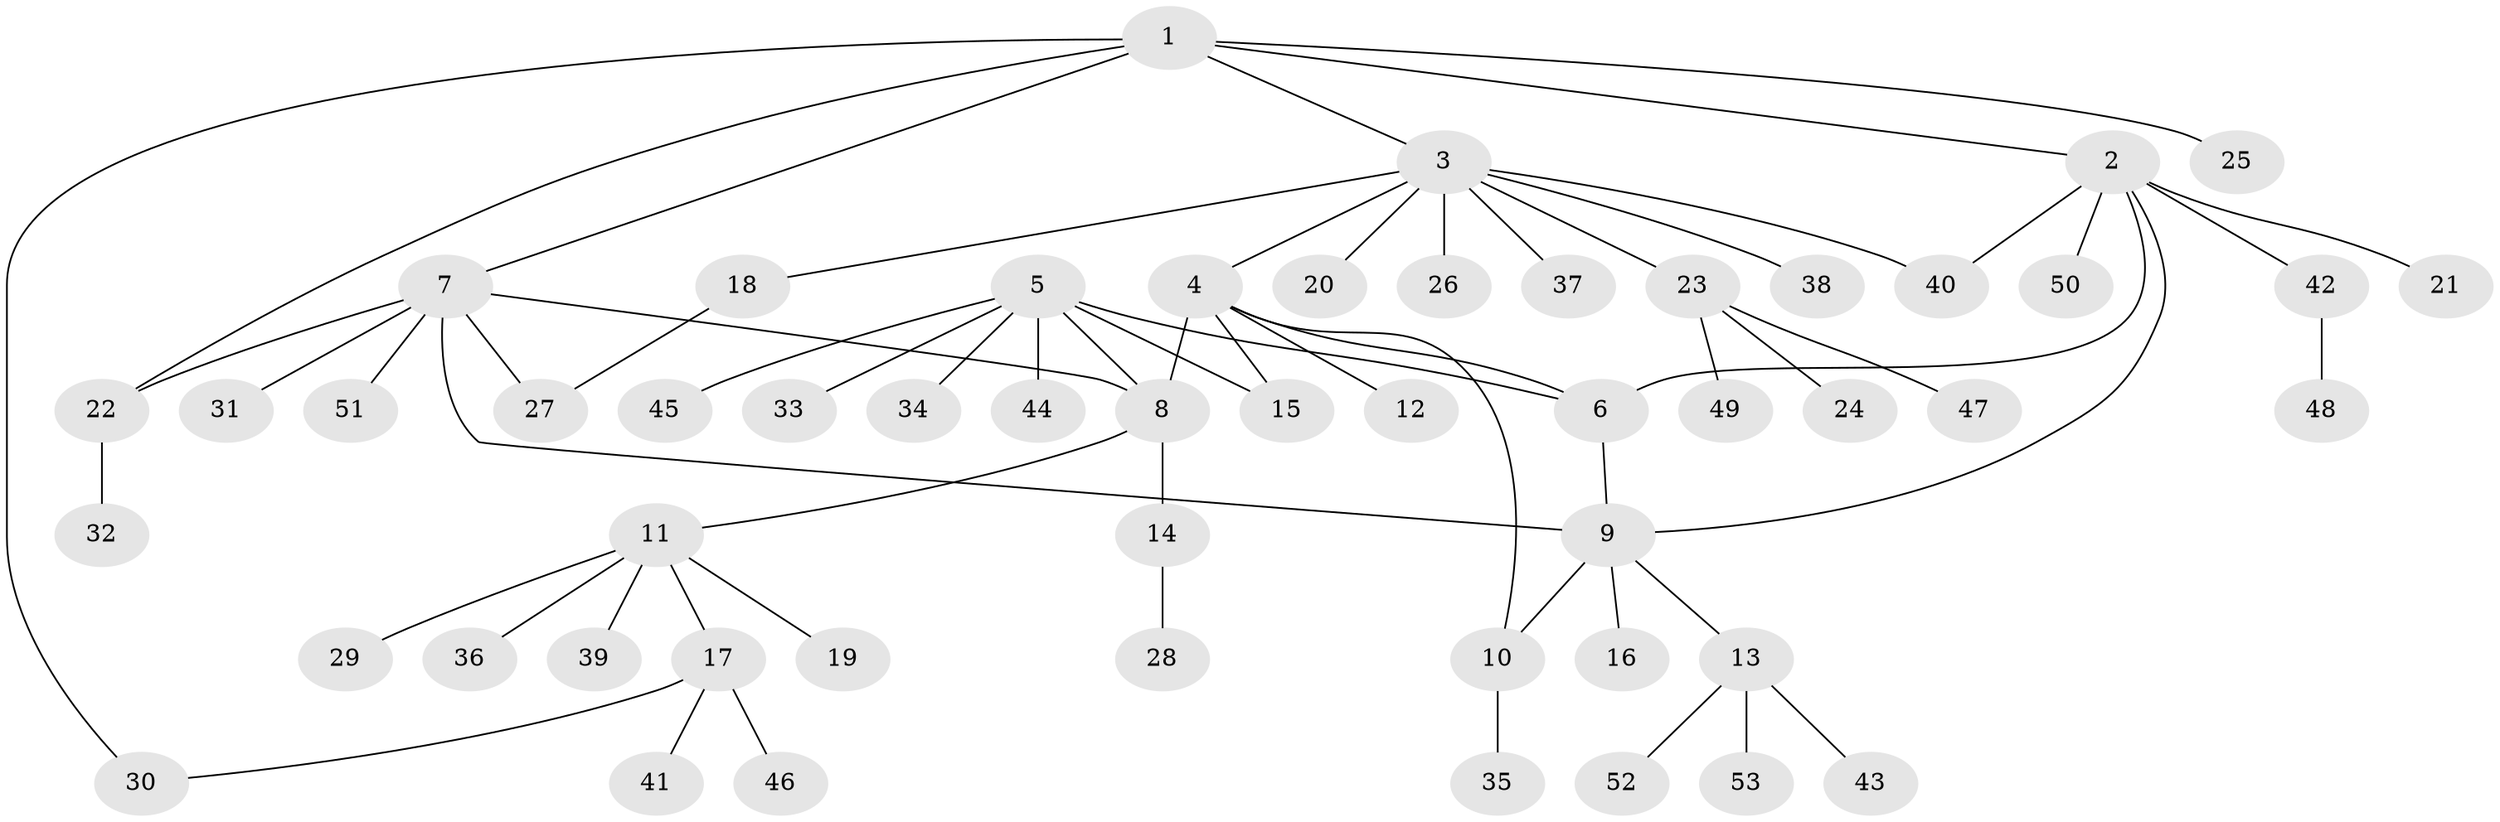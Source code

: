 // Generated by graph-tools (version 1.1) at 2025/26/03/09/25 03:26:48]
// undirected, 53 vertices, 63 edges
graph export_dot {
graph [start="1"]
  node [color=gray90,style=filled];
  1;
  2;
  3;
  4;
  5;
  6;
  7;
  8;
  9;
  10;
  11;
  12;
  13;
  14;
  15;
  16;
  17;
  18;
  19;
  20;
  21;
  22;
  23;
  24;
  25;
  26;
  27;
  28;
  29;
  30;
  31;
  32;
  33;
  34;
  35;
  36;
  37;
  38;
  39;
  40;
  41;
  42;
  43;
  44;
  45;
  46;
  47;
  48;
  49;
  50;
  51;
  52;
  53;
  1 -- 2;
  1 -- 3;
  1 -- 7;
  1 -- 22;
  1 -- 25;
  1 -- 30;
  2 -- 6;
  2 -- 9;
  2 -- 21;
  2 -- 40;
  2 -- 42;
  2 -- 50;
  3 -- 4;
  3 -- 18;
  3 -- 20;
  3 -- 23;
  3 -- 26;
  3 -- 37;
  3 -- 38;
  3 -- 40;
  4 -- 6;
  4 -- 8;
  4 -- 10;
  4 -- 12;
  4 -- 15;
  5 -- 6;
  5 -- 8;
  5 -- 15;
  5 -- 33;
  5 -- 34;
  5 -- 44;
  5 -- 45;
  6 -- 9;
  7 -- 8;
  7 -- 9;
  7 -- 22;
  7 -- 27;
  7 -- 31;
  7 -- 51;
  8 -- 11;
  8 -- 14;
  9 -- 10;
  9 -- 13;
  9 -- 16;
  10 -- 35;
  11 -- 17;
  11 -- 19;
  11 -- 29;
  11 -- 36;
  11 -- 39;
  13 -- 43;
  13 -- 52;
  13 -- 53;
  14 -- 28;
  17 -- 30;
  17 -- 41;
  17 -- 46;
  18 -- 27;
  22 -- 32;
  23 -- 24;
  23 -- 47;
  23 -- 49;
  42 -- 48;
}
